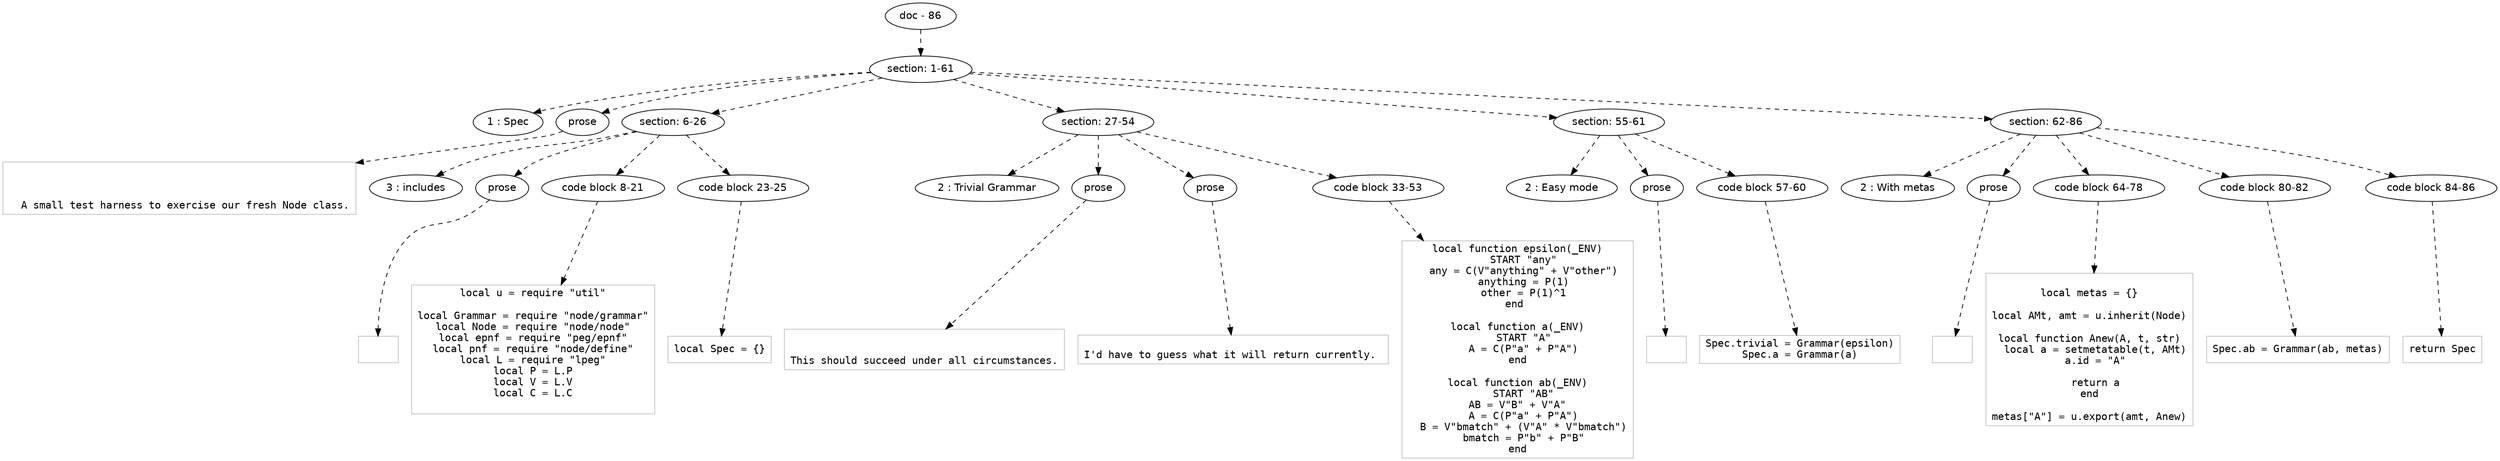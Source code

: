 digraph hierarchy {

node [fontname=Helvetica]
edge [style=dashed]

doc_0 [label="doc - 86"]


doc_0 -> { section_1}
{rank=same; section_1}

section_1 [label="section: 1-61"]


section_1 -> { header_2 prose_3 section_4 section_5 section_6 section_7}
{rank=same; header_2 prose_3 section_4 section_5 section_6 section_7}

header_2 [label="1 : Spec"]

prose_3 [label="prose"]

section_4 [label="section: 6-26"]

section_5 [label="section: 27-54"]

section_6 [label="section: 55-61"]

section_7 [label="section: 62-86"]


prose_3 -> leaf_8
leaf_8  [color=Gray,shape=rectangle,fontname=Inconsolata,label="


  A small test harness to exercise our fresh Node class.
"]
section_4 -> { header_9 prose_10 codeblock_11 codeblock_12}
{rank=same; header_9 prose_10 codeblock_11 codeblock_12}

header_9 [label="3 : includes"]

prose_10 [label="prose"]

codeblock_11 [label="code block 8-21"]

codeblock_12 [label="code block 23-25"]


prose_10 -> leaf_13
leaf_13  [color=Gray,shape=rectangle,fontname=Inconsolata,label="
"]
codeblock_11 -> leaf_14
leaf_14  [color=Gray,shape=rectangle,fontname=Inconsolata,label="local u = require \"util\"

local Grammar = require \"node/grammar\"
local Node = require \"node/node\"
local epnf = require \"peg/epnf\"
local pnf = require \"node/define\"
local L = require \"lpeg\"
local P = L.P
local V = L.V
local C = L.C

"]
codeblock_12 -> leaf_15
leaf_15  [color=Gray,shape=rectangle,fontname=Inconsolata,label="local Spec = {}"]
section_5 -> { header_16 prose_17 prose_18 codeblock_19}
{rank=same; header_16 prose_17 prose_18 codeblock_19}

header_16 [label="2 : Trivial Grammar"]

prose_17 [label="prose"]

prose_18 [label="prose"]

codeblock_19 [label="code block 33-53"]


prose_17 -> leaf_20
leaf_20  [color=Gray,shape=rectangle,fontname=Inconsolata,label="

This should succeed under all circumstances.
"]
prose_18 -> leaf_21
leaf_21  [color=Gray,shape=rectangle,fontname=Inconsolata,label="
I'd have to guess what it will return currently. 
"]
codeblock_19 -> leaf_22
leaf_22  [color=Gray,shape=rectangle,fontname=Inconsolata,label="local function epsilon(_ENV)
  START \"any\"
  any = C(V\"anything\" + V\"other\")
  anything = P(1)
  other = P(1)^1
end 

local function a(_ENV)
  START \"A\"
  A = C(P\"a\" + P\"A\")
end

local function ab(_ENV)
  START \"AB\"
  AB = V\"B\" + V\"A\"  
  A = C(P\"a\" + P\"A\")
  B = V\"bmatch\" + (V\"A\" * V\"bmatch\")
  bmatch = P\"b\" + P\"B\"
end"]
section_6 -> { header_23 prose_24 codeblock_25}
{rank=same; header_23 prose_24 codeblock_25}

header_23 [label="2 : Easy mode"]

prose_24 [label="prose"]

codeblock_25 [label="code block 57-60"]


prose_24 -> leaf_26
leaf_26  [color=Gray,shape=rectangle,fontname=Inconsolata,label="
"]
codeblock_25 -> leaf_27
leaf_27  [color=Gray,shape=rectangle,fontname=Inconsolata,label="Spec.trivial = Grammar(epsilon)
Spec.a = Grammar(a)"]
section_7 -> { header_28 prose_29 codeblock_30 codeblock_31 codeblock_32}
{rank=same; header_28 prose_29 codeblock_30 codeblock_31 codeblock_32}

header_28 [label="2 : With metas"]

prose_29 [label="prose"]

codeblock_30 [label="code block 64-78"]

codeblock_31 [label="code block 80-82"]

codeblock_32 [label="code block 84-86"]


prose_29 -> leaf_33
leaf_33  [color=Gray,shape=rectangle,fontname=Inconsolata,label="
"]
codeblock_30 -> leaf_34
leaf_34  [color=Gray,shape=rectangle,fontname=Inconsolata,label="
local metas = {}

local AMt, amt = u.inherit(Node)

local function Anew(A, t, str)
  local a = setmetatable(t, AMt)
  a.id = \"A\"
  
  return a
end

metas[\"A\"] = u.export(amt, Anew)"]
codeblock_31 -> leaf_35
leaf_35  [color=Gray,shape=rectangle,fontname=Inconsolata,label="Spec.ab = Grammar(ab, metas)"]
codeblock_32 -> leaf_36
leaf_36  [color=Gray,shape=rectangle,fontname=Inconsolata,label="return Spec"]

}
